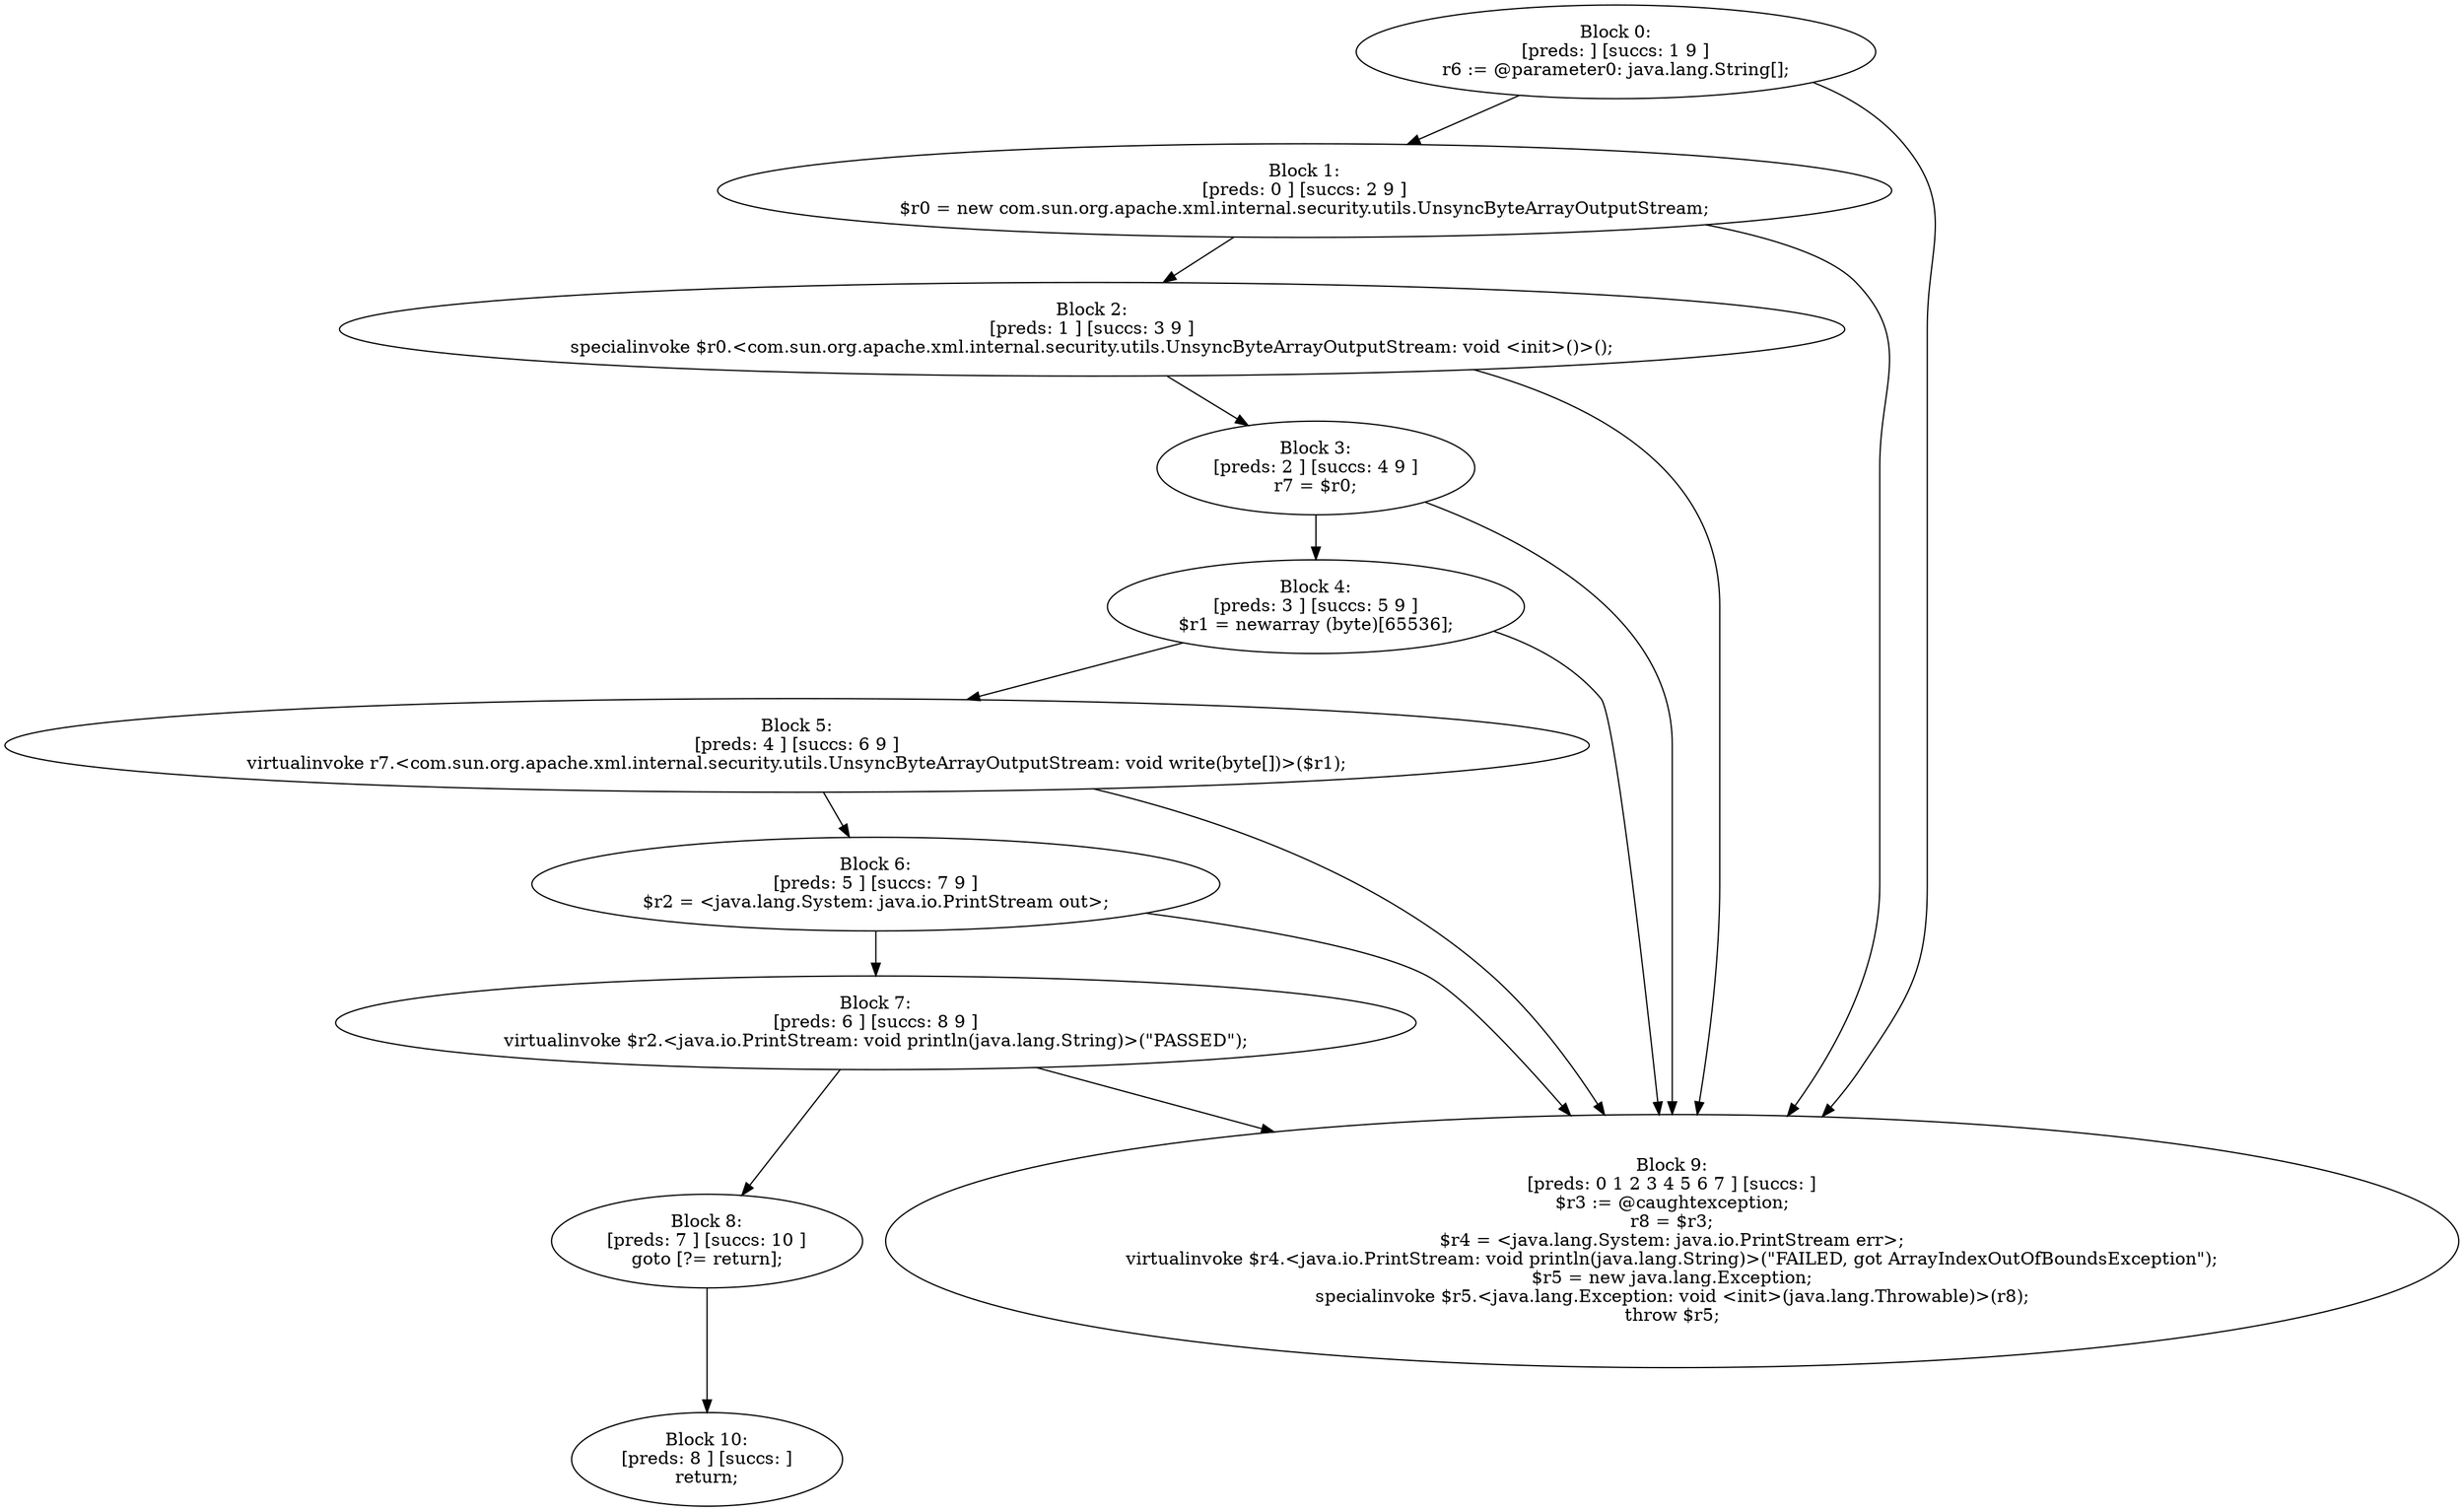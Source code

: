 digraph "unitGraph" {
    "Block 0:
[preds: ] [succs: 1 9 ]
r6 := @parameter0: java.lang.String[];
"
    "Block 1:
[preds: 0 ] [succs: 2 9 ]
$r0 = new com.sun.org.apache.xml.internal.security.utils.UnsyncByteArrayOutputStream;
"
    "Block 2:
[preds: 1 ] [succs: 3 9 ]
specialinvoke $r0.<com.sun.org.apache.xml.internal.security.utils.UnsyncByteArrayOutputStream: void <init>()>();
"
    "Block 3:
[preds: 2 ] [succs: 4 9 ]
r7 = $r0;
"
    "Block 4:
[preds: 3 ] [succs: 5 9 ]
$r1 = newarray (byte)[65536];
"
    "Block 5:
[preds: 4 ] [succs: 6 9 ]
virtualinvoke r7.<com.sun.org.apache.xml.internal.security.utils.UnsyncByteArrayOutputStream: void write(byte[])>($r1);
"
    "Block 6:
[preds: 5 ] [succs: 7 9 ]
$r2 = <java.lang.System: java.io.PrintStream out>;
"
    "Block 7:
[preds: 6 ] [succs: 8 9 ]
virtualinvoke $r2.<java.io.PrintStream: void println(java.lang.String)>(\"PASSED\");
"
    "Block 8:
[preds: 7 ] [succs: 10 ]
goto [?= return];
"
    "Block 9:
[preds: 0 1 2 3 4 5 6 7 ] [succs: ]
$r3 := @caughtexception;
r8 = $r3;
$r4 = <java.lang.System: java.io.PrintStream err>;
virtualinvoke $r4.<java.io.PrintStream: void println(java.lang.String)>(\"FAILED, got ArrayIndexOutOfBoundsException\");
$r5 = new java.lang.Exception;
specialinvoke $r5.<java.lang.Exception: void <init>(java.lang.Throwable)>(r8);
throw $r5;
"
    "Block 10:
[preds: 8 ] [succs: ]
return;
"
    "Block 0:
[preds: ] [succs: 1 9 ]
r6 := @parameter0: java.lang.String[];
"->"Block 1:
[preds: 0 ] [succs: 2 9 ]
$r0 = new com.sun.org.apache.xml.internal.security.utils.UnsyncByteArrayOutputStream;
";
    "Block 0:
[preds: ] [succs: 1 9 ]
r6 := @parameter0: java.lang.String[];
"->"Block 9:
[preds: 0 1 2 3 4 5 6 7 ] [succs: ]
$r3 := @caughtexception;
r8 = $r3;
$r4 = <java.lang.System: java.io.PrintStream err>;
virtualinvoke $r4.<java.io.PrintStream: void println(java.lang.String)>(\"FAILED, got ArrayIndexOutOfBoundsException\");
$r5 = new java.lang.Exception;
specialinvoke $r5.<java.lang.Exception: void <init>(java.lang.Throwable)>(r8);
throw $r5;
";
    "Block 1:
[preds: 0 ] [succs: 2 9 ]
$r0 = new com.sun.org.apache.xml.internal.security.utils.UnsyncByteArrayOutputStream;
"->"Block 2:
[preds: 1 ] [succs: 3 9 ]
specialinvoke $r0.<com.sun.org.apache.xml.internal.security.utils.UnsyncByteArrayOutputStream: void <init>()>();
";
    "Block 1:
[preds: 0 ] [succs: 2 9 ]
$r0 = new com.sun.org.apache.xml.internal.security.utils.UnsyncByteArrayOutputStream;
"->"Block 9:
[preds: 0 1 2 3 4 5 6 7 ] [succs: ]
$r3 := @caughtexception;
r8 = $r3;
$r4 = <java.lang.System: java.io.PrintStream err>;
virtualinvoke $r4.<java.io.PrintStream: void println(java.lang.String)>(\"FAILED, got ArrayIndexOutOfBoundsException\");
$r5 = new java.lang.Exception;
specialinvoke $r5.<java.lang.Exception: void <init>(java.lang.Throwable)>(r8);
throw $r5;
";
    "Block 2:
[preds: 1 ] [succs: 3 9 ]
specialinvoke $r0.<com.sun.org.apache.xml.internal.security.utils.UnsyncByteArrayOutputStream: void <init>()>();
"->"Block 3:
[preds: 2 ] [succs: 4 9 ]
r7 = $r0;
";
    "Block 2:
[preds: 1 ] [succs: 3 9 ]
specialinvoke $r0.<com.sun.org.apache.xml.internal.security.utils.UnsyncByteArrayOutputStream: void <init>()>();
"->"Block 9:
[preds: 0 1 2 3 4 5 6 7 ] [succs: ]
$r3 := @caughtexception;
r8 = $r3;
$r4 = <java.lang.System: java.io.PrintStream err>;
virtualinvoke $r4.<java.io.PrintStream: void println(java.lang.String)>(\"FAILED, got ArrayIndexOutOfBoundsException\");
$r5 = new java.lang.Exception;
specialinvoke $r5.<java.lang.Exception: void <init>(java.lang.Throwable)>(r8);
throw $r5;
";
    "Block 3:
[preds: 2 ] [succs: 4 9 ]
r7 = $r0;
"->"Block 4:
[preds: 3 ] [succs: 5 9 ]
$r1 = newarray (byte)[65536];
";
    "Block 3:
[preds: 2 ] [succs: 4 9 ]
r7 = $r0;
"->"Block 9:
[preds: 0 1 2 3 4 5 6 7 ] [succs: ]
$r3 := @caughtexception;
r8 = $r3;
$r4 = <java.lang.System: java.io.PrintStream err>;
virtualinvoke $r4.<java.io.PrintStream: void println(java.lang.String)>(\"FAILED, got ArrayIndexOutOfBoundsException\");
$r5 = new java.lang.Exception;
specialinvoke $r5.<java.lang.Exception: void <init>(java.lang.Throwable)>(r8);
throw $r5;
";
    "Block 4:
[preds: 3 ] [succs: 5 9 ]
$r1 = newarray (byte)[65536];
"->"Block 5:
[preds: 4 ] [succs: 6 9 ]
virtualinvoke r7.<com.sun.org.apache.xml.internal.security.utils.UnsyncByteArrayOutputStream: void write(byte[])>($r1);
";
    "Block 4:
[preds: 3 ] [succs: 5 9 ]
$r1 = newarray (byte)[65536];
"->"Block 9:
[preds: 0 1 2 3 4 5 6 7 ] [succs: ]
$r3 := @caughtexception;
r8 = $r3;
$r4 = <java.lang.System: java.io.PrintStream err>;
virtualinvoke $r4.<java.io.PrintStream: void println(java.lang.String)>(\"FAILED, got ArrayIndexOutOfBoundsException\");
$r5 = new java.lang.Exception;
specialinvoke $r5.<java.lang.Exception: void <init>(java.lang.Throwable)>(r8);
throw $r5;
";
    "Block 5:
[preds: 4 ] [succs: 6 9 ]
virtualinvoke r7.<com.sun.org.apache.xml.internal.security.utils.UnsyncByteArrayOutputStream: void write(byte[])>($r1);
"->"Block 6:
[preds: 5 ] [succs: 7 9 ]
$r2 = <java.lang.System: java.io.PrintStream out>;
";
    "Block 5:
[preds: 4 ] [succs: 6 9 ]
virtualinvoke r7.<com.sun.org.apache.xml.internal.security.utils.UnsyncByteArrayOutputStream: void write(byte[])>($r1);
"->"Block 9:
[preds: 0 1 2 3 4 5 6 7 ] [succs: ]
$r3 := @caughtexception;
r8 = $r3;
$r4 = <java.lang.System: java.io.PrintStream err>;
virtualinvoke $r4.<java.io.PrintStream: void println(java.lang.String)>(\"FAILED, got ArrayIndexOutOfBoundsException\");
$r5 = new java.lang.Exception;
specialinvoke $r5.<java.lang.Exception: void <init>(java.lang.Throwable)>(r8);
throw $r5;
";
    "Block 6:
[preds: 5 ] [succs: 7 9 ]
$r2 = <java.lang.System: java.io.PrintStream out>;
"->"Block 7:
[preds: 6 ] [succs: 8 9 ]
virtualinvoke $r2.<java.io.PrintStream: void println(java.lang.String)>(\"PASSED\");
";
    "Block 6:
[preds: 5 ] [succs: 7 9 ]
$r2 = <java.lang.System: java.io.PrintStream out>;
"->"Block 9:
[preds: 0 1 2 3 4 5 6 7 ] [succs: ]
$r3 := @caughtexception;
r8 = $r3;
$r4 = <java.lang.System: java.io.PrintStream err>;
virtualinvoke $r4.<java.io.PrintStream: void println(java.lang.String)>(\"FAILED, got ArrayIndexOutOfBoundsException\");
$r5 = new java.lang.Exception;
specialinvoke $r5.<java.lang.Exception: void <init>(java.lang.Throwable)>(r8);
throw $r5;
";
    "Block 7:
[preds: 6 ] [succs: 8 9 ]
virtualinvoke $r2.<java.io.PrintStream: void println(java.lang.String)>(\"PASSED\");
"->"Block 8:
[preds: 7 ] [succs: 10 ]
goto [?= return];
";
    "Block 7:
[preds: 6 ] [succs: 8 9 ]
virtualinvoke $r2.<java.io.PrintStream: void println(java.lang.String)>(\"PASSED\");
"->"Block 9:
[preds: 0 1 2 3 4 5 6 7 ] [succs: ]
$r3 := @caughtexception;
r8 = $r3;
$r4 = <java.lang.System: java.io.PrintStream err>;
virtualinvoke $r4.<java.io.PrintStream: void println(java.lang.String)>(\"FAILED, got ArrayIndexOutOfBoundsException\");
$r5 = new java.lang.Exception;
specialinvoke $r5.<java.lang.Exception: void <init>(java.lang.Throwable)>(r8);
throw $r5;
";
    "Block 8:
[preds: 7 ] [succs: 10 ]
goto [?= return];
"->"Block 10:
[preds: 8 ] [succs: ]
return;
";
}
